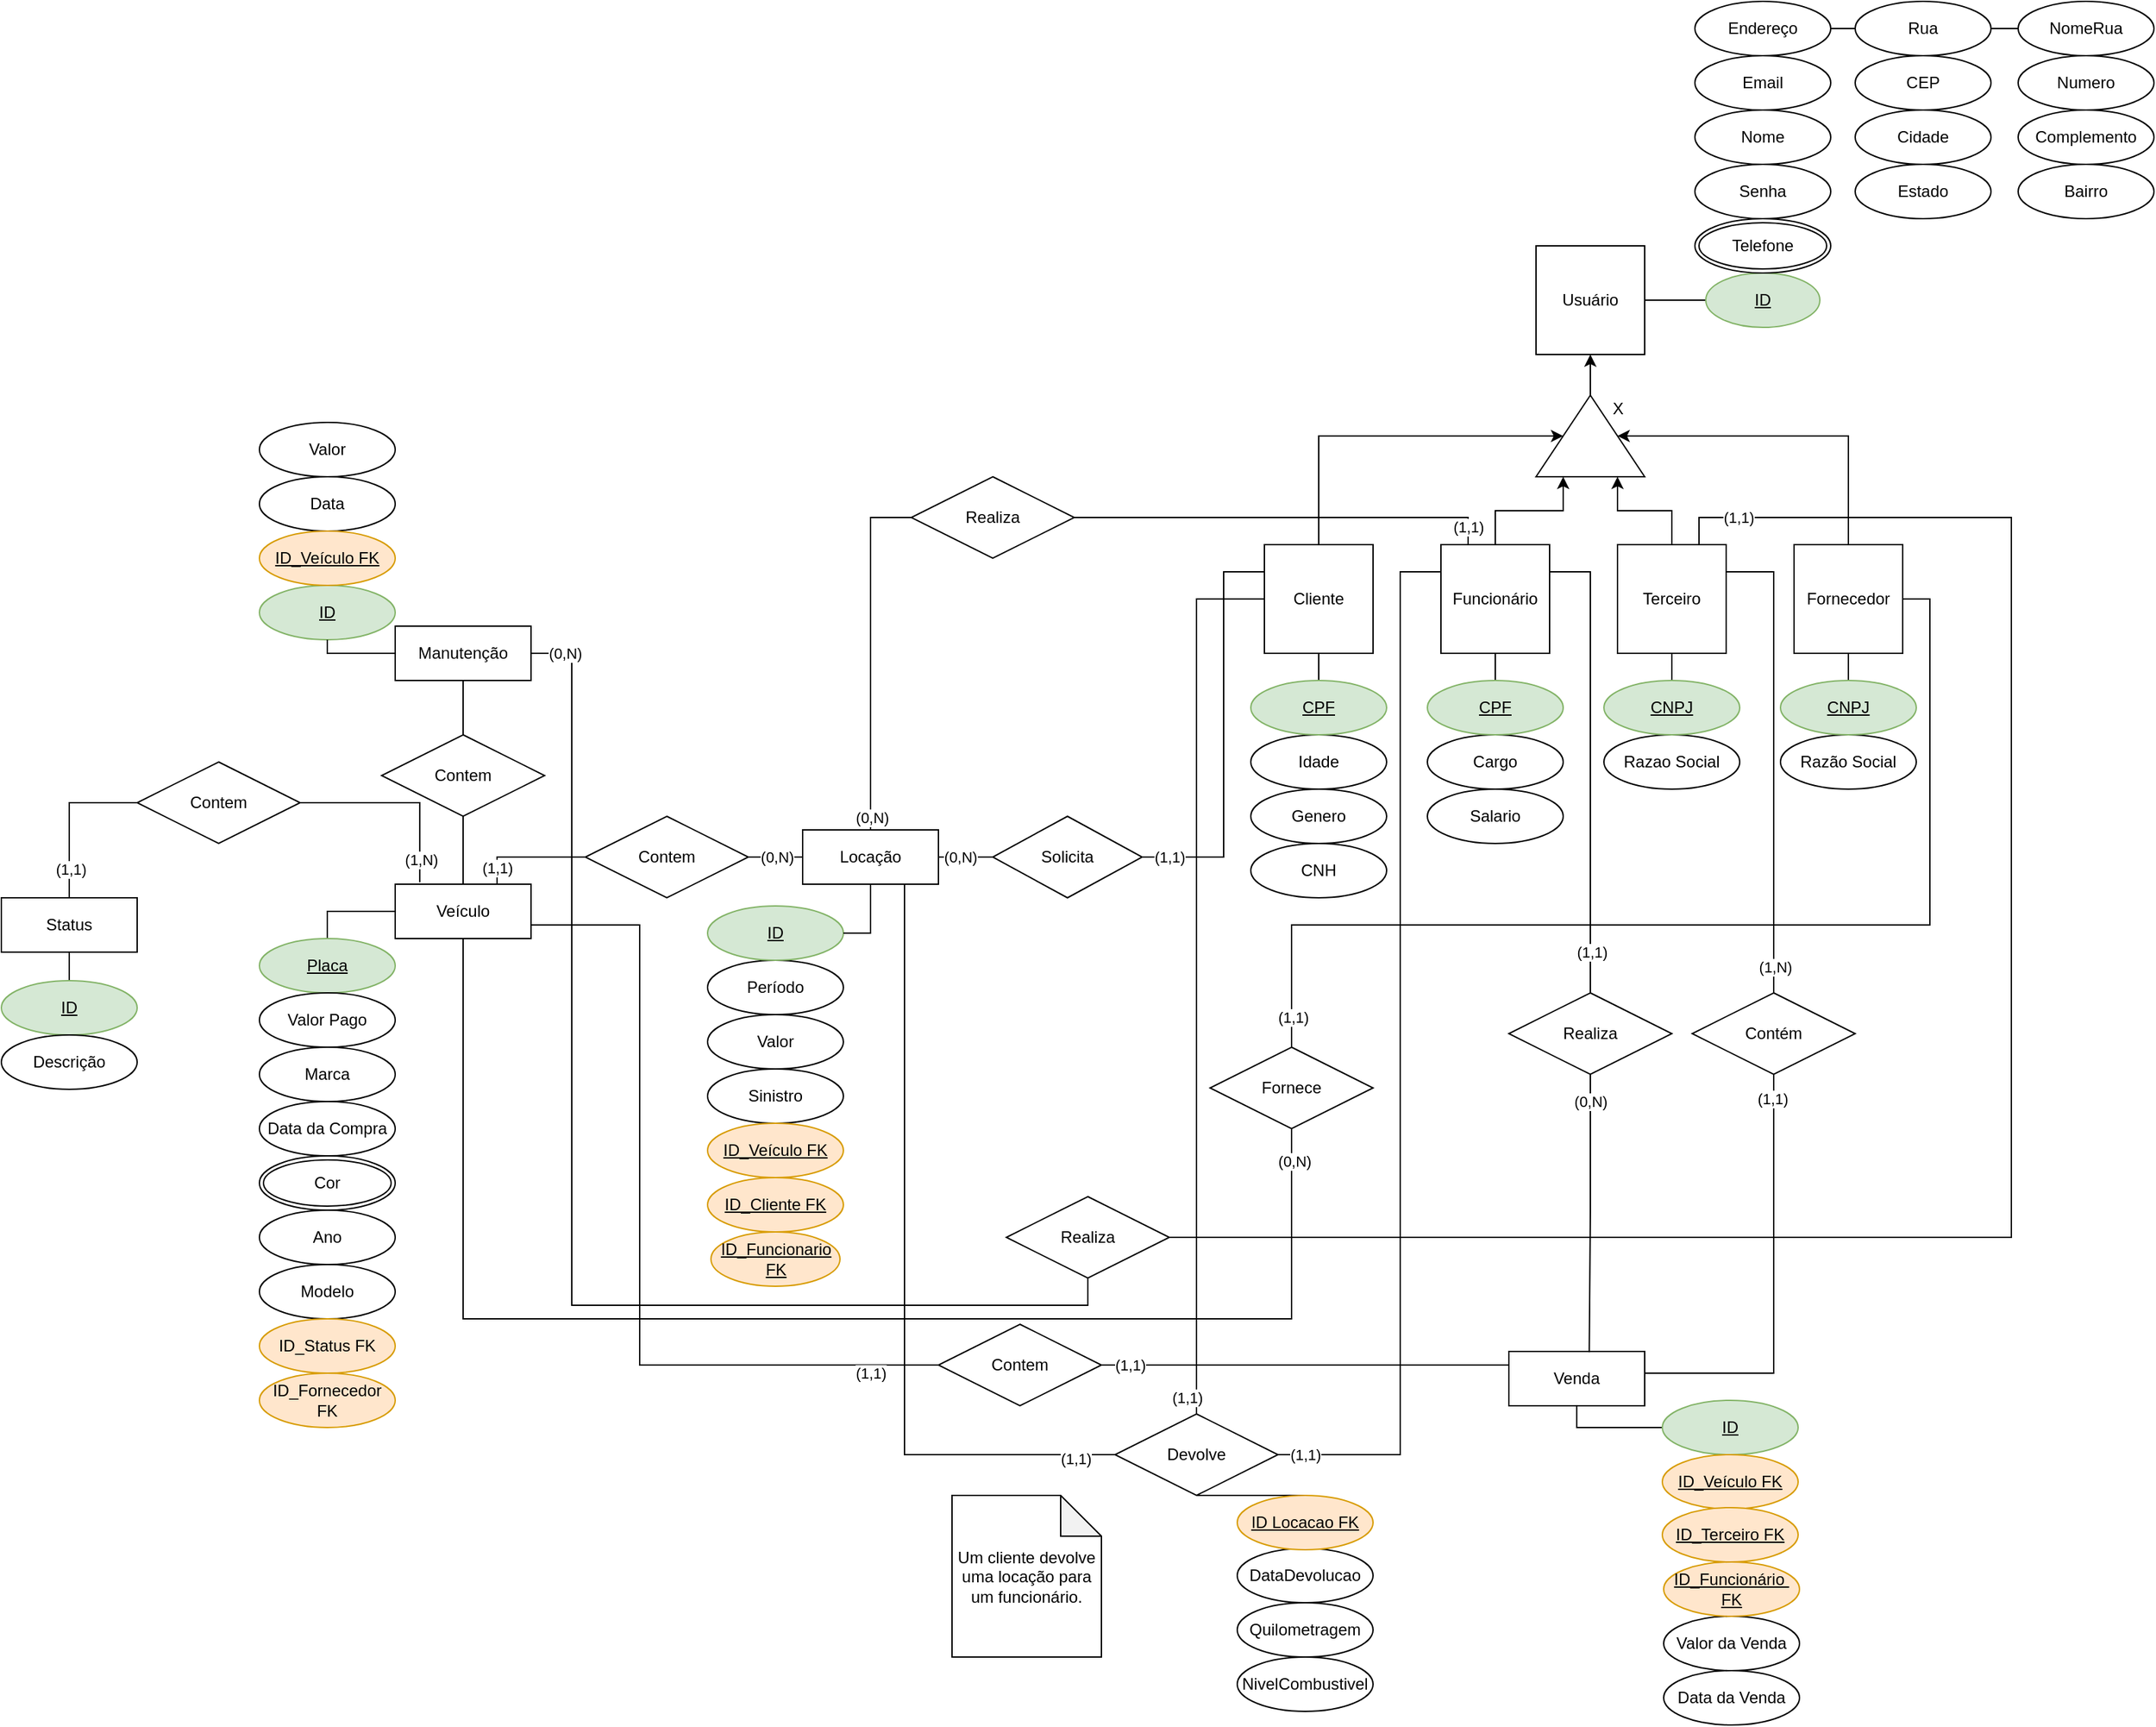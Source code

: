 <mxfile version="16.0.0" type="google"><diagram id="7HlJnVmXG2bVzHCUILUb" name="Page-1"><mxGraphModel dx="2324" dy="1903" grid="1" gridSize="10" guides="1" tooltips="1" connect="1" arrows="1" fold="1" page="1" pageScale="1" pageWidth="827" pageHeight="1169" math="0" shadow="0"><root><mxCell id="0"/><mxCell id="1" parent="0"/><mxCell id="j5f5PgcHsIAy1iE7PTYk-205" style="edgeStyle=orthogonalEdgeStyle;rounded=0;orthogonalLoop=1;jettySize=auto;html=1;entryX=1;entryY=0.5;entryDx=0;entryDy=0;startArrow=classic;startFill=1;endArrow=none;endFill=0;" edge="1" parent="1" source="j5f5PgcHsIAy1iE7PTYk-206" target="j5f5PgcHsIAy1iE7PTYk-224"><mxGeometry relative="1" as="geometry"/></mxCell><mxCell id="j5f5PgcHsIAy1iE7PTYk-206" value="Usuário" style="whiteSpace=wrap;html=1;aspect=fixed;" vertex="1" parent="1"><mxGeometry x="320" y="70" width="80" height="80" as="geometry"/></mxCell><mxCell id="FGVU8DYyJeuF4sZ6VYKH-209" style="edgeStyle=orthogonalEdgeStyle;rounded=0;orthogonalLoop=1;jettySize=auto;html=1;exitX=0;exitY=0.25;exitDx=0;exitDy=0;entryX=1;entryY=0.5;entryDx=0;entryDy=0;endArrow=none;endFill=0;" edge="1" parent="1" source="j5f5PgcHsIAy1iE7PTYk-213" target="FGVU8DYyJeuF4sZ6VYKH-207"><mxGeometry relative="1" as="geometry"><Array as="points"><mxPoint x="90" y="310"/><mxPoint x="90" y="520"/></Array></mxGeometry></mxCell><mxCell id="FGVU8DYyJeuF4sZ6VYKH-234" value="&lt;span style=&quot;color: rgba(0 , 0 , 0 , 0) ; font-family: monospace ; font-size: 0px ; background-color: rgb(248 , 249 , 250)&quot;&gt;%3CmxGraphModel%3E%3Croot%3E%3CmxCell%20id%3D%220%22%2F%3E%3CmxCell%20id%3D%221%22%20parent%3D%220%22%2F%3E%3CmxCell%20id%3D%222%22%20value%3D%22(1%2C1)%22%20style%3D%22edgeLabel%3Bhtml%3D1%3Balign%3Dcenter%3BverticalAlign%3Dmiddle%3Bresizable%3D0%3Bpoints%3D%5B%5D%3B%22%20vertex%3D%221%22%20connectable%3D%220%22%20parent%3D%221%22%3E%3CmxGeometry%20x%3D%22106.429%22%20y%3D%22330%22%20as%3D%22geometry%22%2F%3E%3C%2FmxCell%3E%3C%2Froot%3E%3C%2FmxGraphModel%3E&lt;/span&gt;" style="edgeLabel;html=1;align=center;verticalAlign=middle;resizable=0;points=[];" connectable="0" vertex="1" parent="FGVU8DYyJeuF4sZ6VYKH-209"><mxGeometry x="-0.87" y="-1" relative="1" as="geometry"><mxPoint as="offset"/></mxGeometry></mxCell><mxCell id="FGVU8DYyJeuF4sZ6VYKH-235" value="(1,1)" style="edgeLabel;html=1;align=center;verticalAlign=middle;resizable=0;points=[];" connectable="0" vertex="1" parent="FGVU8DYyJeuF4sZ6VYKH-209"><mxGeometry x="-0.872" relative="1" as="geometry"><mxPoint x="-51" y="210" as="offset"/></mxGeometry></mxCell><mxCell id="j5f5PgcHsIAy1iE7PTYk-343" style="edgeStyle=orthogonalEdgeStyle;rounded=0;orthogonalLoop=1;jettySize=auto;html=1;entryX=0.5;entryY=0;entryDx=0;entryDy=0;endArrow=none;endFill=0;exitX=0.5;exitY=1;exitDx=0;exitDy=0;" edge="1" parent="1" source="j5f5PgcHsIAy1iE7PTYk-213"><mxGeometry relative="1" as="geometry"><mxPoint x="160" y="390" as="targetPoint"/></mxGeometry></mxCell><mxCell id="j5f5PgcHsIAy1iE7PTYk-213" value="Cliente" style="whiteSpace=wrap;html=1;aspect=fixed;" vertex="1" parent="1"><mxGeometry x="120" y="290" width="80" height="80" as="geometry"/></mxCell><mxCell id="j5f5PgcHsIAy1iE7PTYk-347" style="edgeStyle=orthogonalEdgeStyle;rounded=0;orthogonalLoop=1;jettySize=auto;html=1;entryX=0.5;entryY=0;entryDx=0;entryDy=0;endArrow=none;endFill=0;" edge="1" parent="1" source="j5f5PgcHsIAy1iE7PTYk-219"><mxGeometry relative="1" as="geometry"><mxPoint x="290" y="390" as="targetPoint"/></mxGeometry></mxCell><mxCell id="SkYYF8HYm4zIPu0m2sK4-239" style="edgeStyle=orthogonalEdgeStyle;rounded=0;orthogonalLoop=1;jettySize=auto;html=1;exitX=1;exitY=0.25;exitDx=0;exitDy=0;endArrow=none;endFill=0;" edge="1" parent="1" source="j5f5PgcHsIAy1iE7PTYk-219" target="SkYYF8HYm4zIPu0m2sK4-238"><mxGeometry relative="1" as="geometry"/></mxCell><mxCell id="SkYYF8HYm4zIPu0m2sK4-261" value="(1,1)" style="edgeLabel;html=1;align=center;verticalAlign=middle;resizable=0;points=[];" vertex="1" connectable="0" parent="SkYYF8HYm4zIPu0m2sK4-239"><mxGeometry x="0.823" y="1" relative="1" as="geometry"><mxPoint as="offset"/></mxGeometry></mxCell><mxCell id="j5f5PgcHsIAy1iE7PTYk-219" value="Funcionário" style="whiteSpace=wrap;html=1;aspect=fixed;" vertex="1" parent="1"><mxGeometry x="250" y="290" width="80" height="80" as="geometry"/></mxCell><mxCell id="j5f5PgcHsIAy1iE7PTYk-220" style="edgeStyle=orthogonalEdgeStyle;rounded=0;orthogonalLoop=1;jettySize=auto;html=1;startArrow=classic;startFill=1;endArrow=none;endFill=0;entryX=0.5;entryY=0;entryDx=0;entryDy=0;" edge="1" parent="1" source="j5f5PgcHsIAy1iE7PTYk-224" target="j5f5PgcHsIAy1iE7PTYk-213"><mxGeometry relative="1" as="geometry"><mxPoint x="125" y="520" as="targetPoint"/></mxGeometry></mxCell><mxCell id="j5f5PgcHsIAy1iE7PTYk-221" style="edgeStyle=orthogonalEdgeStyle;rounded=0;orthogonalLoop=1;jettySize=auto;html=1;entryX=0.5;entryY=0;entryDx=0;entryDy=0;startArrow=classic;startFill=1;endArrow=none;endFill=0;exitX=0;exitY=0.25;exitDx=0;exitDy=0;" edge="1" parent="1" source="j5f5PgcHsIAy1iE7PTYk-224" target="j5f5PgcHsIAy1iE7PTYk-219"><mxGeometry relative="1" as="geometry"/></mxCell><mxCell id="j5f5PgcHsIAy1iE7PTYk-222" style="edgeStyle=orthogonalEdgeStyle;rounded=0;orthogonalLoop=1;jettySize=auto;html=1;entryX=0.5;entryY=0;entryDx=0;entryDy=0;exitX=0;exitY=0.75;exitDx=0;exitDy=0;startArrow=classic;startFill=1;endArrow=none;endFill=0;" edge="1" parent="1" source="j5f5PgcHsIAy1iE7PTYk-224" target="j5f5PgcHsIAy1iE7PTYk-229"><mxGeometry relative="1" as="geometry"/></mxCell><mxCell id="j5f5PgcHsIAy1iE7PTYk-223" style="edgeStyle=orthogonalEdgeStyle;rounded=0;orthogonalLoop=1;jettySize=auto;html=1;entryX=0.5;entryY=0;entryDx=0;entryDy=0;startArrow=classic;startFill=1;endArrow=none;endFill=0;" edge="1" parent="1" source="j5f5PgcHsIAy1iE7PTYk-224" target="j5f5PgcHsIAy1iE7PTYk-232"><mxGeometry relative="1" as="geometry"/></mxCell><mxCell id="j5f5PgcHsIAy1iE7PTYk-224" value="" style="triangle;whiteSpace=wrap;html=1;rotation=-90;" vertex="1" parent="1"><mxGeometry x="330" y="170" width="60" height="80" as="geometry"/></mxCell><mxCell id="j5f5PgcHsIAy1iE7PTYk-227" style="edgeStyle=elbowEdgeStyle;rounded=0;html=1;entryX=1;entryY=0.5;entryDx=0;entryDy=0;endArrow=none;endFill=0;exitX=0.5;exitY=1;exitDx=0;exitDy=0;startArrow=none;" edge="1" parent="1" source="SkYYF8HYm4zIPu0m2sK4-252"><mxGeometry relative="1" as="geometry"><Array as="points"><mxPoint x="495" y="740"/><mxPoint x="490" y="570"/><mxPoint x="480" y="520"/><mxPoint x="470" y="750"/></Array><mxPoint x="400" y="900" as="targetPoint"/></mxGeometry></mxCell><mxCell id="SkYYF8HYm4zIPu0m2sK4-255" value="(1,1)" style="edgeLabel;html=1;align=center;verticalAlign=middle;resizable=0;points=[];" vertex="1" connectable="0" parent="j5f5PgcHsIAy1iE7PTYk-227"><mxGeometry x="-0.885" y="-1" relative="1" as="geometry"><mxPoint as="offset"/></mxGeometry></mxCell><mxCell id="j5f5PgcHsIAy1iE7PTYk-351" style="edgeStyle=orthogonalEdgeStyle;rounded=0;orthogonalLoop=1;jettySize=auto;html=1;entryX=0.5;entryY=0;entryDx=0;entryDy=0;endArrow=none;endFill=0;" edge="1" parent="1" source="j5f5PgcHsIAy1iE7PTYk-229"><mxGeometry relative="1" as="geometry"><mxPoint x="420" y="390" as="targetPoint"/></mxGeometry></mxCell><mxCell id="SkYYF8HYm4zIPu0m2sK4-256" style="edgeStyle=orthogonalEdgeStyle;rounded=0;orthogonalLoop=1;jettySize=auto;html=1;exitX=1;exitY=0.25;exitDx=0;exitDy=0;entryX=0.5;entryY=0;entryDx=0;entryDy=0;endArrow=none;endFill=0;" edge="1" parent="1" source="j5f5PgcHsIAy1iE7PTYk-229" target="SkYYF8HYm4zIPu0m2sK4-252"><mxGeometry relative="1" as="geometry"/></mxCell><mxCell id="SkYYF8HYm4zIPu0m2sK4-257" value="(1,N)" style="edgeLabel;html=1;align=center;verticalAlign=middle;resizable=0;points=[];" vertex="1" connectable="0" parent="SkYYF8HYm4zIPu0m2sK4-256"><mxGeometry x="0.887" y="1" relative="1" as="geometry"><mxPoint as="offset"/></mxGeometry></mxCell><mxCell id="j5f5PgcHsIAy1iE7PTYk-229" value="Terceiro" style="whiteSpace=wrap;html=1;aspect=fixed;" vertex="1" parent="1"><mxGeometry x="380" y="290" width="80" height="80" as="geometry"/></mxCell><mxCell id="j5f5PgcHsIAy1iE7PTYk-353" style="edgeStyle=orthogonalEdgeStyle;rounded=0;orthogonalLoop=1;jettySize=auto;html=1;entryX=0.5;entryY=0;entryDx=0;entryDy=0;endArrow=none;endFill=0;" edge="1" parent="1" source="j5f5PgcHsIAy1iE7PTYk-232"><mxGeometry relative="1" as="geometry"><mxPoint x="550" y="390" as="targetPoint"/></mxGeometry></mxCell><mxCell id="SkYYF8HYm4zIPu0m2sK4-273" style="edgeStyle=orthogonalEdgeStyle;rounded=0;orthogonalLoop=1;jettySize=auto;html=1;exitX=1;exitY=0.5;exitDx=0;exitDy=0;entryX=0.5;entryY=0;entryDx=0;entryDy=0;endArrow=none;endFill=0;" edge="1" parent="1" source="j5f5PgcHsIAy1iE7PTYk-232" target="SkYYF8HYm4zIPu0m2sK4-272"><mxGeometry relative="1" as="geometry"><Array as="points"><mxPoint x="610" y="330"/><mxPoint x="610" y="570"/><mxPoint x="140" y="570"/></Array></mxGeometry></mxCell><mxCell id="SkYYF8HYm4zIPu0m2sK4-277" value="(1,1)" style="edgeLabel;html=1;align=center;verticalAlign=middle;resizable=0;points=[];" vertex="1" connectable="0" parent="SkYYF8HYm4zIPu0m2sK4-273"><mxGeometry x="0.945" y="1" relative="1" as="geometry"><mxPoint as="offset"/></mxGeometry></mxCell><mxCell id="j5f5PgcHsIAy1iE7PTYk-232" value="Fornecedor" style="whiteSpace=wrap;html=1;aspect=fixed;" vertex="1" parent="1"><mxGeometry x="510" y="290" width="80" height="80" as="geometry"/></mxCell><mxCell id="SkYYF8HYm4zIPu0m2sK4-206" style="edgeStyle=orthogonalEdgeStyle;rounded=0;orthogonalLoop=1;jettySize=auto;html=1;exitX=1;exitY=0.5;exitDx=0;exitDy=0;entryX=0;entryY=0.5;entryDx=0;entryDy=0;endArrow=none;endFill=0;" edge="1" parent="1" source="j5f5PgcHsIAy1iE7PTYk-238" target="j5f5PgcHsIAy1iE7PTYk-244"><mxGeometry relative="1" as="geometry"/></mxCell><mxCell id="j5f5PgcHsIAy1iE7PTYk-238" value="Endereço" style="ellipse;whiteSpace=wrap;html=1;align=center;" vertex="1" parent="1"><mxGeometry x="437" y="-110" width="100" height="40" as="geometry"/></mxCell><mxCell id="SkYYF8HYm4zIPu0m2sK4-205" style="edgeStyle=orthogonalEdgeStyle;rounded=0;orthogonalLoop=1;jettySize=auto;html=1;entryX=1;entryY=0.5;entryDx=0;entryDy=0;endArrow=none;endFill=0;" edge="1" parent="1" source="j5f5PgcHsIAy1iE7PTYk-240" target="j5f5PgcHsIAy1iE7PTYk-206"><mxGeometry relative="1" as="geometry"/></mxCell><mxCell id="j5f5PgcHsIAy1iE7PTYk-240" value="ID" style="ellipse;whiteSpace=wrap;html=1;align=center;fontStyle=4;fillColor=#d5e8d4;strokeColor=#82b366;" vertex="1" parent="1"><mxGeometry x="445" y="90" width="84" height="40" as="geometry"/></mxCell><mxCell id="j5f5PgcHsIAy1iE7PTYk-241" value="Cidade" style="ellipse;whiteSpace=wrap;html=1;align=center;" vertex="1" parent="1"><mxGeometry x="555" y="-30" width="100" height="40" as="geometry"/></mxCell><mxCell id="j5f5PgcHsIAy1iE7PTYk-242" value="Estado" style="ellipse;whiteSpace=wrap;html=1;align=center;" vertex="1" parent="1"><mxGeometry x="555" y="10" width="100" height="40" as="geometry"/></mxCell><mxCell id="j5f5PgcHsIAy1iE7PTYk-243" value="CEP" style="ellipse;whiteSpace=wrap;html=1;align=center;" vertex="1" parent="1"><mxGeometry x="555" y="-70" width="100" height="40" as="geometry"/></mxCell><mxCell id="SkYYF8HYm4zIPu0m2sK4-207" style="edgeStyle=orthogonalEdgeStyle;rounded=0;orthogonalLoop=1;jettySize=auto;html=1;endArrow=none;endFill=0;" edge="1" parent="1" source="j5f5PgcHsIAy1iE7PTYk-244" target="j5f5PgcHsIAy1iE7PTYk-316"><mxGeometry relative="1" as="geometry"/></mxCell><mxCell id="j5f5PgcHsIAy1iE7PTYk-244" value="Rua" style="ellipse;whiteSpace=wrap;html=1;align=center;" vertex="1" parent="1"><mxGeometry x="555" y="-110" width="100" height="40" as="geometry"/></mxCell><mxCell id="j5f5PgcHsIAy1iE7PTYk-246" value="Email" style="ellipse;whiteSpace=wrap;html=1;align=center;" vertex="1" parent="1"><mxGeometry x="437" y="-70" width="100" height="40" as="geometry"/></mxCell><mxCell id="j5f5PgcHsIAy1iE7PTYk-248" value="Nome" style="ellipse;whiteSpace=wrap;html=1;align=center;" vertex="1" parent="1"><mxGeometry x="437" y="-30" width="100" height="40" as="geometry"/></mxCell><mxCell id="j5f5PgcHsIAy1iE7PTYk-250" value="Senha" style="ellipse;whiteSpace=wrap;html=1;align=center;" vertex="1" parent="1"><mxGeometry x="437" y="10" width="100" height="40" as="geometry"/></mxCell><mxCell id="j5f5PgcHsIAy1iE7PTYk-252" value="Telefone" style="ellipse;shape=doubleEllipse;margin=3;whiteSpace=wrap;html=1;align=center;" vertex="1" parent="1"><mxGeometry x="437" y="50" width="100" height="40" as="geometry"/></mxCell><mxCell id="j5f5PgcHsIAy1iE7PTYk-257" value="Genero" style="ellipse;whiteSpace=wrap;html=1;align=center;" vertex="1" parent="1"><mxGeometry x="110" y="470" width="100" height="40" as="geometry"/></mxCell><mxCell id="j5f5PgcHsIAy1iE7PTYk-258" value="Idade" style="ellipse;whiteSpace=wrap;html=1;align=center;" vertex="1" parent="1"><mxGeometry x="110" y="430" width="100" height="40" as="geometry"/></mxCell><mxCell id="j5f5PgcHsIAy1iE7PTYk-259" value="CNH" style="ellipse;whiteSpace=wrap;html=1;align=center;" vertex="1" parent="1"><mxGeometry x="110" y="510" width="100" height="40" as="geometry"/></mxCell><mxCell id="j5f5PgcHsIAy1iE7PTYk-260" value="Salario" style="ellipse;whiteSpace=wrap;html=1;align=center;" vertex="1" parent="1"><mxGeometry x="240" y="470" width="100" height="40" as="geometry"/></mxCell><mxCell id="j5f5PgcHsIAy1iE7PTYk-261" value="Cargo" style="ellipse;whiteSpace=wrap;html=1;align=center;" vertex="1" parent="1"><mxGeometry x="240" y="430" width="100" height="40" as="geometry"/></mxCell><mxCell id="j5f5PgcHsIAy1iE7PTYk-262" value="Razao Social" style="ellipse;whiteSpace=wrap;html=1;align=center;" vertex="1" parent="1"><mxGeometry x="370" y="430" width="100" height="40" as="geometry"/></mxCell><mxCell id="j5f5PgcHsIAy1iE7PTYk-263" value="Razão Social" style="ellipse;whiteSpace=wrap;html=1;align=center;" vertex="1" parent="1"><mxGeometry x="500" y="430" width="100" height="40" as="geometry"/></mxCell><mxCell id="SkYYF8HYm4zIPu0m2sK4-211" style="edgeStyle=orthogonalEdgeStyle;rounded=0;orthogonalLoop=1;jettySize=auto;html=1;exitX=0;exitY=0.5;exitDx=0;exitDy=0;entryX=0.5;entryY=0;entryDx=0;entryDy=0;endArrow=none;endFill=0;" edge="1" parent="1" source="j5f5PgcHsIAy1iE7PTYk-271" target="j5f5PgcHsIAy1iE7PTYk-278"><mxGeometry relative="1" as="geometry"/></mxCell><mxCell id="j5f5PgcHsIAy1iE7PTYk-271" value="Veículo" style="whiteSpace=wrap;html=1;align=center;" vertex="1" parent="1"><mxGeometry x="-520" y="540" width="100" height="40" as="geometry"/></mxCell><mxCell id="j5f5PgcHsIAy1iE7PTYk-273" value="Modelo" style="ellipse;whiteSpace=wrap;html=1;align=center;" vertex="1" parent="1"><mxGeometry x="-620" y="820" width="100" height="40" as="geometry"/></mxCell><mxCell id="j5f5PgcHsIAy1iE7PTYk-275" value="Ano" style="ellipse;whiteSpace=wrap;html=1;align=center;" vertex="1" parent="1"><mxGeometry x="-620" y="780" width="100" height="40" as="geometry"/></mxCell><mxCell id="j5f5PgcHsIAy1iE7PTYk-276" value="Marca" style="ellipse;whiteSpace=wrap;html=1;align=center;" vertex="1" parent="1"><mxGeometry x="-620" y="660" width="100" height="40" as="geometry"/></mxCell><mxCell id="j5f5PgcHsIAy1iE7PTYk-278" value="Placa" style="ellipse;whiteSpace=wrap;html=1;align=center;fontStyle=4;fillColor=#d5e8d4;strokeColor=#82b366;" vertex="1" parent="1"><mxGeometry x="-620" y="580" width="100" height="40" as="geometry"/></mxCell><mxCell id="j5f5PgcHsIAy1iE7PTYk-281" value="Data da Compra" style="ellipse;whiteSpace=wrap;html=1;align=center;" vertex="1" parent="1"><mxGeometry x="-620" y="700" width="100" height="40" as="geometry"/></mxCell><mxCell id="j5f5PgcHsIAy1iE7PTYk-283" value="Valor Pago" style="ellipse;whiteSpace=wrap;html=1;align=center;" vertex="1" parent="1"><mxGeometry x="-620" y="620" width="100" height="40" as="geometry"/></mxCell><mxCell id="j5f5PgcHsIAy1iE7PTYk-289" value="Período" style="ellipse;whiteSpace=wrap;html=1;align=center;" vertex="1" parent="1"><mxGeometry x="-290" y="596" width="100" height="40" as="geometry"/></mxCell><mxCell id="j5f5PgcHsIAy1iE7PTYk-290" value="Valor" style="ellipse;whiteSpace=wrap;html=1;align=center;" vertex="1" parent="1"><mxGeometry x="-290" y="636" width="100" height="40" as="geometry"/></mxCell><mxCell id="j5f5PgcHsIAy1iE7PTYk-291" value="Sinistro" style="ellipse;whiteSpace=wrap;html=1;align=center;" vertex="1" parent="1"><mxGeometry x="-290" y="676" width="100" height="40" as="geometry"/></mxCell><mxCell id="j5f5PgcHsIAy1iE7PTYk-292" value="ID" style="ellipse;whiteSpace=wrap;html=1;align=center;fontStyle=4;fillColor=#d5e8d4;strokeColor=#82b366;" vertex="1" parent="1"><mxGeometry x="-290" y="556" width="100" height="40" as="geometry"/></mxCell><mxCell id="j5f5PgcHsIAy1iE7PTYk-293" style="edgeStyle=elbowEdgeStyle;rounded=0;html=1;entryX=0;entryY=0.25;entryDx=0;entryDy=0;endArrow=none;endFill=0;" edge="1" parent="1" source="j5f5PgcHsIAy1iE7PTYk-296" target="j5f5PgcHsIAy1iE7PTYk-219"><mxGeometry relative="1" as="geometry"><Array as="points"><mxPoint x="220" y="370"/><mxPoint x="200" y="780"/></Array></mxGeometry></mxCell><mxCell id="FGVU8DYyJeuF4sZ6VYKH-228" value="(1,1)" style="edgeLabel;html=1;align=center;verticalAlign=middle;resizable=0;points=[];" connectable="0" vertex="1" parent="j5f5PgcHsIAy1iE7PTYk-293"><mxGeometry x="0.952" y="-2" relative="1" as="geometry"><mxPoint x="-82" y="648" as="offset"/></mxGeometry></mxCell><mxCell id="6AZcXF0qGh4wVK_Yx0JE-205" style="edgeStyle=orthogonalEdgeStyle;rounded=0;orthogonalLoop=1;jettySize=auto;html=1;exitX=0;exitY=0.5;exitDx=0;exitDy=0;entryX=0.75;entryY=1;entryDx=0;entryDy=0;endArrow=none;endFill=0;" edge="1" parent="1" source="j5f5PgcHsIAy1iE7PTYk-296" target="j5f5PgcHsIAy1iE7PTYk-339"><mxGeometry relative="1" as="geometry"/></mxCell><mxCell id="6AZcXF0qGh4wVK_Yx0JE-206" style="edgeStyle=orthogonalEdgeStyle;rounded=0;orthogonalLoop=1;jettySize=auto;html=1;exitX=0.5;exitY=0;exitDx=0;exitDy=0;endArrow=none;endFill=0;entryX=0;entryY=0.5;entryDx=0;entryDy=0;" edge="1" parent="1" source="j5f5PgcHsIAy1iE7PTYk-296" target="j5f5PgcHsIAy1iE7PTYk-213"><mxGeometry relative="1" as="geometry"><mxPoint x="35" y="560" as="targetPoint"/><Array as="points"><mxPoint x="70" y="930"/><mxPoint x="70" y="330"/></Array></mxGeometry></mxCell><mxCell id="SkYYF8HYm4zIPu0m2sK4-235" style="edgeStyle=orthogonalEdgeStyle;rounded=0;orthogonalLoop=1;jettySize=auto;html=1;exitX=0.5;exitY=1;exitDx=0;exitDy=0;entryX=0.5;entryY=0;entryDx=0;entryDy=0;endArrow=none;endFill=0;" edge="1" parent="1" source="j5f5PgcHsIAy1iE7PTYk-296" target="6AZcXF0qGh4wVK_Yx0JE-224"><mxGeometry relative="1" as="geometry"><Array as="points"><mxPoint x="110" y="990"/><mxPoint x="110" y="990"/></Array></mxGeometry></mxCell><mxCell id="j5f5PgcHsIAy1iE7PTYk-296" value="Devolve" style="shape=rhombus;perimeter=rhombusPerimeter;whiteSpace=wrap;html=1;align=center;" vertex="1" parent="1"><mxGeometry x="10" y="930" width="120" height="60" as="geometry"/></mxCell><mxCell id="j5f5PgcHsIAy1iE7PTYk-297" value="Cor" style="ellipse;shape=doubleEllipse;margin=3;whiteSpace=wrap;html=1;align=center;" vertex="1" parent="1"><mxGeometry x="-620" y="740" width="100" height="40" as="geometry"/></mxCell><mxCell id="j5f5PgcHsIAy1iE7PTYk-302" value="DataDevolucao" style="ellipse;whiteSpace=wrap;html=1;align=center;" vertex="1" parent="1"><mxGeometry x="100" y="1029" width="100" height="40" as="geometry"/></mxCell><mxCell id="j5f5PgcHsIAy1iE7PTYk-306" value="Data" style="ellipse;whiteSpace=wrap;html=1;align=center;" vertex="1" parent="1"><mxGeometry x="-620" y="240" width="100" height="40" as="geometry"/></mxCell><mxCell id="j5f5PgcHsIAy1iE7PTYk-308" value="Valor" style="ellipse;whiteSpace=wrap;html=1;align=center;" vertex="1" parent="1"><mxGeometry x="-620" y="200" width="100" height="40" as="geometry"/></mxCell><mxCell id="j5f5PgcHsIAy1iE7PTYk-310" value="ID" style="ellipse;whiteSpace=wrap;html=1;align=center;fontStyle=4;fillColor=#d5e8d4;strokeColor=#82b366;" vertex="1" parent="1"><mxGeometry x="-620" y="320" width="100" height="40" as="geometry"/></mxCell><mxCell id="j5f5PgcHsIAy1iE7PTYk-316" value="NomeRua" style="ellipse;whiteSpace=wrap;html=1;align=center;" vertex="1" parent="1"><mxGeometry x="675" y="-110" width="100" height="40" as="geometry"/></mxCell><mxCell id="j5f5PgcHsIAy1iE7PTYk-318" value="Numero" style="ellipse;whiteSpace=wrap;html=1;align=center;" vertex="1" parent="1"><mxGeometry x="675" y="-70" width="100" height="40" as="geometry"/></mxCell><mxCell id="j5f5PgcHsIAy1iE7PTYk-320" value="Complemento" style="ellipse;whiteSpace=wrap;html=1;align=center;" vertex="1" parent="1"><mxGeometry x="675" y="-30" width="100" height="40" as="geometry"/></mxCell><mxCell id="j5f5PgcHsIAy1iE7PTYk-322" value="Bairro" style="ellipse;whiteSpace=wrap;html=1;align=center;" vertex="1" parent="1"><mxGeometry x="675" y="10" width="100" height="40" as="geometry"/></mxCell><mxCell id="j5f5PgcHsIAy1iE7PTYk-326" value="Quilometragem" style="ellipse;whiteSpace=wrap;html=1;align=center;" vertex="1" parent="1"><mxGeometry x="100" y="1069" width="100" height="40" as="geometry"/></mxCell><mxCell id="j5f5PgcHsIAy1iE7PTYk-328" value="NivelCombustivel" style="ellipse;whiteSpace=wrap;html=1;align=center;" vertex="1" parent="1"><mxGeometry x="100" y="1109" width="100" height="40" as="geometry"/></mxCell><mxCell id="j5f5PgcHsIAy1iE7PTYk-331" style="edgeStyle=orthogonalEdgeStyle;rounded=0;html=1;startArrow=none;startFill=0;endArrow=none;endFill=0;" edge="1" parent="1" source="j5f5PgcHsIAy1iE7PTYk-332" target="j5f5PgcHsIAy1iE7PTYk-334"><mxGeometry relative="1" as="geometry"/></mxCell><mxCell id="SkYYF8HYm4zIPu0m2sK4-214" style="edgeStyle=orthogonalEdgeStyle;rounded=0;orthogonalLoop=1;jettySize=auto;html=1;exitX=0;exitY=0.5;exitDx=0;exitDy=0;entryX=0.5;entryY=1;entryDx=0;entryDy=0;endArrow=none;endFill=0;" edge="1" parent="1" source="j5f5PgcHsIAy1iE7PTYk-332" target="j5f5PgcHsIAy1iE7PTYk-310"><mxGeometry relative="1" as="geometry"><Array as="points"><mxPoint x="-570" y="370"/></Array></mxGeometry></mxCell><mxCell id="SkYYF8HYm4zIPu0m2sK4-265" style="edgeStyle=orthogonalEdgeStyle;rounded=0;orthogonalLoop=1;jettySize=auto;html=1;exitX=1;exitY=0.5;exitDx=0;exitDy=0;entryX=0.5;entryY=1;entryDx=0;entryDy=0;endArrow=none;endFill=0;" edge="1" parent="1" source="j5f5PgcHsIAy1iE7PTYk-332" target="j5f5PgcHsIAy1iE7PTYk-354"><mxGeometry relative="1" as="geometry"><Array as="points"><mxPoint x="-390" y="370"/><mxPoint x="-390" y="850"/><mxPoint x="-10" y="850"/></Array></mxGeometry></mxCell><mxCell id="SkYYF8HYm4zIPu0m2sK4-266" value="(0,N)" style="edgeLabel;html=1;align=center;verticalAlign=middle;resizable=0;points=[];" vertex="1" connectable="0" parent="SkYYF8HYm4zIPu0m2sK4-265"><mxGeometry x="-0.945" relative="1" as="geometry"><mxPoint as="offset"/></mxGeometry></mxCell><mxCell id="j5f5PgcHsIAy1iE7PTYk-332" value="Manutenção" style="whiteSpace=wrap;html=1;align=center;" vertex="1" parent="1"><mxGeometry x="-520" y="350" width="100" height="40" as="geometry"/></mxCell><mxCell id="j5f5PgcHsIAy1iE7PTYk-333" style="edgeStyle=orthogonalEdgeStyle;rounded=0;html=1;entryX=0.5;entryY=0;entryDx=0;entryDy=0;startArrow=none;startFill=0;endArrow=none;endFill=0;" edge="1" parent="1" source="j5f5PgcHsIAy1iE7PTYk-334" target="j5f5PgcHsIAy1iE7PTYk-271"><mxGeometry relative="1" as="geometry"/></mxCell><mxCell id="j5f5PgcHsIAy1iE7PTYk-334" value="Contem" style="shape=rhombus;perimeter=rhombusPerimeter;whiteSpace=wrap;html=1;align=center;" vertex="1" parent="1"><mxGeometry x="-530" y="430" width="120" height="60" as="geometry"/></mxCell><mxCell id="j5f5PgcHsIAy1iE7PTYk-335" style="edgeStyle=orthogonalEdgeStyle;rounded=0;html=1;entryX=1;entryY=0.5;entryDx=0;entryDy=0;startArrow=none;startFill=0;endArrow=none;endFill=0;" edge="1" parent="1" source="j5f5PgcHsIAy1iE7PTYk-339" target="j5f5PgcHsIAy1iE7PTYk-292"><mxGeometry relative="1" as="geometry"/></mxCell><mxCell id="FGVU8DYyJeuF4sZ6VYKH-219" style="edgeStyle=orthogonalEdgeStyle;rounded=0;orthogonalLoop=1;jettySize=auto;html=1;exitX=0.5;exitY=0;exitDx=0;exitDy=0;entryX=0;entryY=0.5;entryDx=0;entryDy=0;endArrow=none;endFill=0;" edge="1" parent="1" source="j5f5PgcHsIAy1iE7PTYk-339" target="FGVU8DYyJeuF4sZ6VYKH-218"><mxGeometry relative="1" as="geometry"/></mxCell><mxCell id="FGVU8DYyJeuF4sZ6VYKH-237" value="(0,N)" style="edgeLabel;html=1;align=center;verticalAlign=middle;resizable=0;points=[];" connectable="0" vertex="1" parent="FGVU8DYyJeuF4sZ6VYKH-219"><mxGeometry x="-0.929" y="-1" relative="1" as="geometry"><mxPoint as="offset"/></mxGeometry></mxCell><mxCell id="j5f5PgcHsIAy1iE7PTYk-339" value="Locação" style="whiteSpace=wrap;html=1;align=center;" vertex="1" parent="1"><mxGeometry x="-220" y="500" width="100" height="40" as="geometry"/></mxCell><mxCell id="FGVU8DYyJeuF4sZ6VYKH-210" style="edgeStyle=orthogonalEdgeStyle;rounded=0;orthogonalLoop=1;jettySize=auto;html=1;endArrow=none;endFill=0;" edge="1" parent="1" source="FGVU8DYyJeuF4sZ6VYKH-207"><mxGeometry relative="1" as="geometry"><mxPoint x="-120" y="520" as="targetPoint"/></mxGeometry></mxCell><mxCell id="FGVU8DYyJeuF4sZ6VYKH-212" value="(0,N)" style="edgeLabel;html=1;align=center;verticalAlign=middle;resizable=0;points=[];" connectable="0" vertex="1" parent="FGVU8DYyJeuF4sZ6VYKH-210"><mxGeometry x="0.755" y="1" relative="1" as="geometry"><mxPoint x="11" y="-1" as="offset"/></mxGeometry></mxCell><mxCell id="FGVU8DYyJeuF4sZ6VYKH-207" value="Solicita" style="shape=rhombus;perimeter=rhombusPerimeter;whiteSpace=wrap;html=1;align=center;" vertex="1" parent="1"><mxGeometry x="-80" y="490" width="110" height="60" as="geometry"/></mxCell><mxCell id="FGVU8DYyJeuF4sZ6VYKH-220" style="edgeStyle=orthogonalEdgeStyle;rounded=0;orthogonalLoop=1;jettySize=auto;html=1;entryX=0.25;entryY=0;entryDx=0;entryDy=0;endArrow=none;endFill=0;" edge="1" parent="1" source="FGVU8DYyJeuF4sZ6VYKH-218" target="j5f5PgcHsIAy1iE7PTYk-219"><mxGeometry relative="1" as="geometry"/></mxCell><mxCell id="FGVU8DYyJeuF4sZ6VYKH-236" value="(1,1)" style="edgeLabel;html=1;align=center;verticalAlign=middle;resizable=0;points=[];" connectable="0" vertex="1" parent="FGVU8DYyJeuF4sZ6VYKH-220"><mxGeometry x="0.912" relative="1" as="geometry"><mxPoint as="offset"/></mxGeometry></mxCell><mxCell id="FGVU8DYyJeuF4sZ6VYKH-218" value="Realiza" style="shape=rhombus;perimeter=rhombusPerimeter;whiteSpace=wrap;html=1;align=center;" vertex="1" parent="1"><mxGeometry x="-140" y="240" width="120" height="60" as="geometry"/></mxCell><mxCell id="FGVU8DYyJeuF4sZ6VYKH-223" style="edgeStyle=orthogonalEdgeStyle;rounded=0;orthogonalLoop=1;jettySize=auto;html=1;entryX=0;entryY=0.5;entryDx=0;entryDy=0;endArrow=none;endFill=0;exitX=1;exitY=0.5;exitDx=0;exitDy=0;" edge="1" parent="1" source="FGVU8DYyJeuF4sZ6VYKH-222" target="j5f5PgcHsIAy1iE7PTYk-339"><mxGeometry relative="1" as="geometry"><Array as="points"><mxPoint x="-270" y="520"/><mxPoint x="-270" y="520"/></Array></mxGeometry></mxCell><mxCell id="FGVU8DYyJeuF4sZ6VYKH-231" value="(0,N)" style="edgeLabel;html=1;align=center;verticalAlign=middle;resizable=0;points=[];" connectable="0" vertex="1" parent="FGVU8DYyJeuF4sZ6VYKH-223"><mxGeometry x="0.583" relative="1" as="geometry"><mxPoint x="-7" as="offset"/></mxGeometry></mxCell><mxCell id="FGVU8DYyJeuF4sZ6VYKH-224" style="edgeStyle=orthogonalEdgeStyle;rounded=0;orthogonalLoop=1;jettySize=auto;html=1;endArrow=none;endFill=0;entryX=0.75;entryY=0;entryDx=0;entryDy=0;exitX=0;exitY=0.5;exitDx=0;exitDy=0;" edge="1" parent="1" source="FGVU8DYyJeuF4sZ6VYKH-222" target="j5f5PgcHsIAy1iE7PTYk-271"><mxGeometry relative="1" as="geometry"><mxPoint x="-430" y="538" as="targetPoint"/><Array as="points"><mxPoint x="-397" y="520"/><mxPoint x="-445" y="520"/></Array></mxGeometry></mxCell><mxCell id="FGVU8DYyJeuF4sZ6VYKH-232" value="(1,1)" style="edgeLabel;html=1;align=center;verticalAlign=middle;resizable=0;points=[];" connectable="0" vertex="1" parent="FGVU8DYyJeuF4sZ6VYKH-224"><mxGeometry x="0.619" relative="1" as="geometry"><mxPoint y="4" as="offset"/></mxGeometry></mxCell><mxCell id="FGVU8DYyJeuF4sZ6VYKH-222" value="Contem" style="shape=rhombus;perimeter=rhombusPerimeter;whiteSpace=wrap;html=1;align=center;" vertex="1" parent="1"><mxGeometry x="-380" y="490" width="120" height="60" as="geometry"/></mxCell><mxCell id="SkYYF8HYm4zIPu0m2sK4-215" value="ID_Status FK" style="ellipse;whiteSpace=wrap;html=1;align=center;fillColor=#ffe6cc;strokeColor=#d79b00;" vertex="1" parent="1"><mxGeometry x="-620" y="860" width="100" height="40" as="geometry"/></mxCell><mxCell id="SkYYF8HYm4zIPu0m2sK4-216" value="Data da Venda" style="ellipse;whiteSpace=wrap;html=1;align=center;" vertex="1" parent="1"><mxGeometry x="414" y="1119" width="100" height="40" as="geometry"/></mxCell><mxCell id="SkYYF8HYm4zIPu0m2sK4-227" style="edgeStyle=orthogonalEdgeStyle;rounded=0;orthogonalLoop=1;jettySize=auto;html=1;exitX=0.5;exitY=1;exitDx=0;exitDy=0;entryX=0;entryY=0.5;entryDx=0;entryDy=0;endArrow=none;endFill=0;" edge="1" parent="1" source="SkYYF8HYm4zIPu0m2sK4-218" target="SkYYF8HYm4zIPu0m2sK4-219"><mxGeometry relative="1" as="geometry"><Array as="points"><mxPoint x="350" y="940"/></Array></mxGeometry></mxCell><mxCell id="SkYYF8HYm4zIPu0m2sK4-218" value="Venda" style="whiteSpace=wrap;html=1;align=center;" vertex="1" parent="1"><mxGeometry x="300" y="884" width="100" height="40" as="geometry"/></mxCell><mxCell id="SkYYF8HYm4zIPu0m2sK4-219" value="ID" style="ellipse;whiteSpace=wrap;html=1;align=center;fontStyle=4;fillColor=#d5e8d4;strokeColor=#82b366;" vertex="1" parent="1"><mxGeometry x="413" y="920" width="100" height="40" as="geometry"/></mxCell><mxCell id="SkYYF8HYm4zIPu0m2sK4-222" value="ID_Veículo FK" style="ellipse;whiteSpace=wrap;html=1;align=center;fontStyle=4;fillColor=#ffe6cc;strokeColor=#d79b00;" vertex="1" parent="1"><mxGeometry x="413" y="960" width="100" height="40" as="geometry"/></mxCell><mxCell id="SkYYF8HYm4zIPu0m2sK4-217" value="Valor da Venda" style="ellipse;whiteSpace=wrap;html=1;align=center;" vertex="1" parent="1"><mxGeometry x="414" y="1079" width="100" height="40" as="geometry"/></mxCell><mxCell id="SkYYF8HYm4zIPu0m2sK4-225" value="ID_Terceiro FK" style="ellipse;whiteSpace=wrap;html=1;align=center;fontStyle=4;fillColor=#ffe6cc;strokeColor=#d79b00;" vertex="1" parent="1"><mxGeometry x="413" y="999" width="100" height="40" as="geometry"/></mxCell><mxCell id="6AZcXF0qGh4wVK_Yx0JE-224" value="ID Locacao FK" style="ellipse;whiteSpace=wrap;html=1;align=center;fontStyle=4;fillColor=#ffe6cc;strokeColor=#d79b00;" vertex="1" parent="1"><mxGeometry x="100" y="990" width="100" height="40" as="geometry"/></mxCell><mxCell id="FGVU8DYyJeuF4sZ6VYKH-225" value="ID_Veículo FK" style="ellipse;whiteSpace=wrap;html=1;align=center;fontStyle=4;fillColor=#ffe6cc;strokeColor=#d79b00;" vertex="1" parent="1"><mxGeometry x="-290" y="716" width="100" height="40" as="geometry"/></mxCell><mxCell id="FGVU8DYyJeuF4sZ6VYKH-226" value="ID_Cliente FK" style="ellipse;whiteSpace=wrap;html=1;align=center;fontStyle=4;fillColor=#ffe6cc;strokeColor=#d79b00;" vertex="1" parent="1"><mxGeometry x="-290" y="756" width="100" height="40" as="geometry"/></mxCell><mxCell id="FGVU8DYyJeuF4sZ6VYKH-227" value="ID_Funcionario FK" style="ellipse;whiteSpace=wrap;html=1;align=center;fontStyle=4;fillColor=#ffe6cc;strokeColor=#d79b00;" vertex="1" parent="1"><mxGeometry x="-287.5" y="796" width="95" height="40" as="geometry"/></mxCell><mxCell id="SkYYF8HYm4zIPu0m2sK4-232" value="ID_Veículo FK" style="ellipse;whiteSpace=wrap;html=1;align=center;fontStyle=4;fillColor=#ffe6cc;strokeColor=#d79b00;" vertex="1" parent="1"><mxGeometry x="-620" y="280" width="100" height="40" as="geometry"/></mxCell><mxCell id="6AZcXF0qGh4wVK_Yx0JE-228" value="X" style="text;html=1;align=center;verticalAlign=middle;resizable=0;points=[];autosize=1;strokeColor=none;" vertex="1" parent="1"><mxGeometry x="370" y="180" width="20" height="20" as="geometry"/></mxCell><mxCell id="SkYYF8HYm4zIPu0m2sK4-240" style="edgeStyle=orthogonalEdgeStyle;rounded=0;orthogonalLoop=1;jettySize=auto;html=1;entryX=0.592;entryY=0.017;entryDx=0;entryDy=0;entryPerimeter=0;endArrow=none;endFill=0;" edge="1" parent="1" source="SkYYF8HYm4zIPu0m2sK4-238" target="SkYYF8HYm4zIPu0m2sK4-218"><mxGeometry relative="1" as="geometry"/></mxCell><mxCell id="SkYYF8HYm4zIPu0m2sK4-250" value="(0,N)" style="edgeLabel;html=1;align=center;verticalAlign=middle;resizable=0;points=[];" vertex="1" connectable="0" parent="SkYYF8HYm4zIPu0m2sK4-240"><mxGeometry x="-0.834" relative="1" as="geometry"><mxPoint y="3" as="offset"/></mxGeometry></mxCell><mxCell id="SkYYF8HYm4zIPu0m2sK4-238" value="Realiza" style="shape=rhombus;perimeter=rhombusPerimeter;whiteSpace=wrap;html=1;align=center;" vertex="1" parent="1"><mxGeometry x="300" y="620" width="120" height="60" as="geometry"/></mxCell><mxCell id="SkYYF8HYm4zIPu0m2sK4-248" style="edgeStyle=orthogonalEdgeStyle;rounded=0;orthogonalLoop=1;jettySize=auto;html=1;exitX=1;exitY=0.5;exitDx=0;exitDy=0;entryX=0;entryY=0.25;entryDx=0;entryDy=0;endArrow=none;endFill=0;" edge="1" parent="1" source="SkYYF8HYm4zIPu0m2sK4-244" target="SkYYF8HYm4zIPu0m2sK4-218"><mxGeometry relative="1" as="geometry"/></mxCell><mxCell id="SkYYF8HYm4zIPu0m2sK4-249" value="(1,1)" style="edgeLabel;html=1;align=center;verticalAlign=middle;resizable=0;points=[];" vertex="1" connectable="0" parent="SkYYF8HYm4zIPu0m2sK4-248"><mxGeometry x="-0.865" relative="1" as="geometry"><mxPoint as="offset"/></mxGeometry></mxCell><mxCell id="SkYYF8HYm4zIPu0m2sK4-244" value="Contem" style="shape=rhombus;perimeter=rhombusPerimeter;whiteSpace=wrap;html=1;align=center;" vertex="1" parent="1"><mxGeometry x="-120" y="864" width="120" height="60" as="geometry"/></mxCell><mxCell id="SkYYF8HYm4zIPu0m2sK4-245" value="" style="edgeStyle=elbowEdgeStyle;rounded=0;html=1;entryX=0;entryY=0.5;entryDx=0;entryDy=0;endArrow=none;endFill=0;exitX=1;exitY=0.75;exitDx=0;exitDy=0;" edge="1" parent="1" source="j5f5PgcHsIAy1iE7PTYk-271" target="SkYYF8HYm4zIPu0m2sK4-244"><mxGeometry relative="1" as="geometry"><Array as="points"><mxPoint x="-340" y="860"/><mxPoint x="-340" y="880"/><mxPoint x="-340" y="730"/><mxPoint x="-340" y="660"/></Array><mxPoint x="-420" y="570" as="sourcePoint"/><mxPoint x="300" y="900" as="targetPoint"/></mxGeometry></mxCell><mxCell id="SkYYF8HYm4zIPu0m2sK4-246" value="(1,1)" style="edgeLabel;html=1;align=center;verticalAlign=middle;resizable=0;points=[];" connectable="0" vertex="1" parent="SkYYF8HYm4zIPu0m2sK4-245"><mxGeometry x="-0.975" y="1" relative="1" as="geometry"><mxPoint x="242" y="331" as="offset"/></mxGeometry></mxCell><mxCell id="SkYYF8HYm4zIPu0m2sK4-252" value="Contém" style="shape=rhombus;perimeter=rhombusPerimeter;whiteSpace=wrap;html=1;align=center;" vertex="1" parent="1"><mxGeometry x="435" y="620" width="120" height="60" as="geometry"/></mxCell><mxCell id="6AZcXF0qGh4wVK_Yx0JE-229" value="(1,1)" style="edgeLabel;html=1;align=center;verticalAlign=middle;resizable=0;points=[];" connectable="0" vertex="1" parent="1"><mxGeometry x="100.005" y="960" as="geometry"><mxPoint x="-37" y="-42" as="offset"/></mxGeometry></mxCell><mxCell id="6AZcXF0qGh4wVK_Yx0JE-230" value="(1,1)" style="edgeLabel;html=1;align=center;verticalAlign=middle;resizable=0;points=[];" connectable="0" vertex="1" parent="1"><mxGeometry x="169.765" y="980" as="geometry"><mxPoint x="-189" y="-17" as="offset"/></mxGeometry></mxCell><mxCell id="SkYYF8HYm4zIPu0m2sK4-258" value="ID_Funcionário&amp;nbsp; FK" style="ellipse;whiteSpace=wrap;html=1;align=center;fontStyle=4;fillColor=#ffe6cc;strokeColor=#d79b00;" vertex="1" parent="1"><mxGeometry x="414" y="1039" width="100" height="40" as="geometry"/></mxCell><mxCell id="j5f5PgcHsIAy1iE7PTYk-354" value="Realiza" style="shape=rhombus;perimeter=rhombusPerimeter;whiteSpace=wrap;html=1;align=center;" vertex="1" parent="1"><mxGeometry x="-70" y="770" width="120" height="60" as="geometry"/></mxCell><mxCell id="SkYYF8HYm4zIPu0m2sK4-264" value="" style="endArrow=none;html=1;rounded=0;entryX=0.75;entryY=0;entryDx=0;entryDy=0;exitX=1;exitY=0.5;exitDx=0;exitDy=0;" edge="1" parent="1" source="j5f5PgcHsIAy1iE7PTYk-354" target="j5f5PgcHsIAy1iE7PTYk-229"><mxGeometry width="50" height="50" relative="1" as="geometry"><mxPoint x="675" y="800" as="sourcePoint"/><mxPoint x="675" y="270" as="targetPoint"/><Array as="points"><mxPoint x="140" y="800"/><mxPoint x="670" y="800"/><mxPoint x="670" y="270"/><mxPoint x="550" y="270"/><mxPoint x="440" y="270"/></Array></mxGeometry></mxCell><mxCell id="j5f5PgcHsIAy1iE7PTYk-359" value="(1,1)" style="edgeLabel;html=1;align=center;verticalAlign=middle;resizable=0;points=[];" connectable="0" vertex="1" parent="SkYYF8HYm4zIPu0m2sK4-264"><mxGeometry x="0.93" relative="1" as="geometry"><mxPoint as="offset"/></mxGeometry></mxCell><mxCell id="j5f5PgcHsIAy1iE7PTYk-363" style="edgeStyle=orthogonalEdgeStyle;rounded=0;orthogonalLoop=1;jettySize=auto;html=1;entryX=0.5;entryY=0;entryDx=0;entryDy=0;endArrow=none;endFill=0;" edge="1" parent="1" source="j5f5PgcHsIAy1iE7PTYk-360" target="j5f5PgcHsIAy1iE7PTYk-361"><mxGeometry relative="1" as="geometry"/></mxCell><mxCell id="j5f5PgcHsIAy1iE7PTYk-365" style="edgeStyle=orthogonalEdgeStyle;rounded=0;orthogonalLoop=1;jettySize=auto;html=1;entryX=0;entryY=0.5;entryDx=0;entryDy=0;endArrow=none;endFill=0;" edge="1" parent="1" target="j5f5PgcHsIAy1iE7PTYk-364"><mxGeometry relative="1" as="geometry"><mxPoint x="-760" y="550" as="sourcePoint"/><mxPoint x="-710" y="480" as="targetPoint"/><Array as="points"><mxPoint x="-760" y="480"/></Array></mxGeometry></mxCell><mxCell id="j5f5PgcHsIAy1iE7PTYk-367" value="(1,1)" style="edgeLabel;html=1;align=center;verticalAlign=middle;resizable=0;points=[];" connectable="0" vertex="1" parent="j5f5PgcHsIAy1iE7PTYk-365"><mxGeometry x="-0.643" y="-1" relative="1" as="geometry"><mxPoint as="offset"/></mxGeometry></mxCell><mxCell id="j5f5PgcHsIAy1iE7PTYk-360" value="Status" style="whiteSpace=wrap;html=1;align=center;" vertex="1" parent="1"><mxGeometry x="-810" y="550" width="100" height="40" as="geometry"/></mxCell><mxCell id="j5f5PgcHsIAy1iE7PTYk-361" value="ID" style="ellipse;whiteSpace=wrap;html=1;align=center;fontStyle=4;fillColor=#d5e8d4;strokeColor=#82b366;" vertex="1" parent="1"><mxGeometry x="-810" y="611" width="100" height="40" as="geometry"/></mxCell><mxCell id="j5f5PgcHsIAy1iE7PTYk-362" value="Descrição" style="ellipse;whiteSpace=wrap;html=1;align=center;" vertex="1" parent="1"><mxGeometry x="-810" y="651" width="100" height="40" as="geometry"/></mxCell><mxCell id="SkYYF8HYm4zIPu0m2sK4-267" value="CPF" style="ellipse;whiteSpace=wrap;html=1;align=center;fontStyle=4;fillColor=#d5e8d4;strokeColor=#82b366;" vertex="1" parent="1"><mxGeometry x="110" y="390" width="100" height="40" as="geometry"/></mxCell><mxCell id="j5f5PgcHsIAy1iE7PTYk-366" style="edgeStyle=orthogonalEdgeStyle;rounded=0;orthogonalLoop=1;jettySize=auto;html=1;entryX=0.181;entryY=-0.038;entryDx=0;entryDy=0;entryPerimeter=0;endArrow=none;endFill=0;" edge="1" parent="1" source="j5f5PgcHsIAy1iE7PTYk-364" target="j5f5PgcHsIAy1iE7PTYk-271"><mxGeometry relative="1" as="geometry"/></mxCell><mxCell id="j5f5PgcHsIAy1iE7PTYk-368" value="(1,N)" style="edgeLabel;html=1;align=center;verticalAlign=middle;resizable=0;points=[];" connectable="0" vertex="1" parent="j5f5PgcHsIAy1iE7PTYk-366"><mxGeometry x="0.774" y="1" relative="1" as="geometry"><mxPoint as="offset"/></mxGeometry></mxCell><mxCell id="j5f5PgcHsIAy1iE7PTYk-364" value="Contem" style="shape=rhombus;perimeter=rhombusPerimeter;whiteSpace=wrap;html=1;align=center;" vertex="1" parent="1"><mxGeometry x="-710" y="450" width="120" height="60" as="geometry"/></mxCell><mxCell id="SkYYF8HYm4zIPu0m2sK4-268" value="CPF" style="ellipse;whiteSpace=wrap;html=1;align=center;fontStyle=4;fillColor=#d5e8d4;strokeColor=#82b366;" vertex="1" parent="1"><mxGeometry x="240" y="390" width="100" height="40" as="geometry"/></mxCell><mxCell id="SkYYF8HYm4zIPu0m2sK4-269" value="CNPJ" style="ellipse;whiteSpace=wrap;html=1;align=center;fontStyle=4;fillColor=#d5e8d4;strokeColor=#82b366;" vertex="1" parent="1"><mxGeometry x="370" y="390" width="100" height="40" as="geometry"/></mxCell><mxCell id="SkYYF8HYm4zIPu0m2sK4-270" value="CNPJ" style="ellipse;whiteSpace=wrap;html=1;align=center;fontStyle=4;fillColor=#d5e8d4;strokeColor=#82b366;" vertex="1" parent="1"><mxGeometry x="500" y="390" width="100" height="40" as="geometry"/></mxCell><mxCell id="6AZcXF0qGh4wVK_Yx0JE-232" value="Um cliente devolve uma locação para um funcionário." style="shape=note;whiteSpace=wrap;html=1;backgroundOutline=1;darkOpacity=0.05;" vertex="1" parent="1"><mxGeometry x="-110" y="990" width="110" height="119" as="geometry"/></mxCell><mxCell id="SkYYF8HYm4zIPu0m2sK4-274" style="edgeStyle=orthogonalEdgeStyle;rounded=0;orthogonalLoop=1;jettySize=auto;html=1;exitX=0.5;exitY=1;exitDx=0;exitDy=0;entryX=0.5;entryY=1;entryDx=0;entryDy=0;endArrow=none;endFill=0;" edge="1" parent="1"><mxGeometry relative="1" as="geometry"><mxPoint x="140" y="720" as="sourcePoint"/><mxPoint x="-470" y="580" as="targetPoint"/><Array as="points"><mxPoint x="140" y="860"/><mxPoint x="-470" y="860"/></Array></mxGeometry></mxCell><mxCell id="SkYYF8HYm4zIPu0m2sK4-278" value="(0,N)" style="edgeLabel;html=1;align=center;verticalAlign=middle;resizable=0;points=[];" vertex="1" connectable="0" parent="SkYYF8HYm4zIPu0m2sK4-274"><mxGeometry x="-0.953" y="2" relative="1" as="geometry"><mxPoint as="offset"/></mxGeometry></mxCell><mxCell id="SkYYF8HYm4zIPu0m2sK4-272" value="Fornece" style="shape=rhombus;perimeter=rhombusPerimeter;whiteSpace=wrap;html=1;align=center;" vertex="1" parent="1"><mxGeometry x="80" y="660" width="120" height="60" as="geometry"/></mxCell><mxCell id="SkYYF8HYm4zIPu0m2sK4-279" value="ID_Fornecedor FK" style="ellipse;whiteSpace=wrap;html=1;align=center;fillColor=#ffe6cc;strokeColor=#d79b00;" vertex="1" parent="1"><mxGeometry x="-620" y="900" width="100" height="40" as="geometry"/></mxCell></root></mxGraphModel></diagram></mxfile>